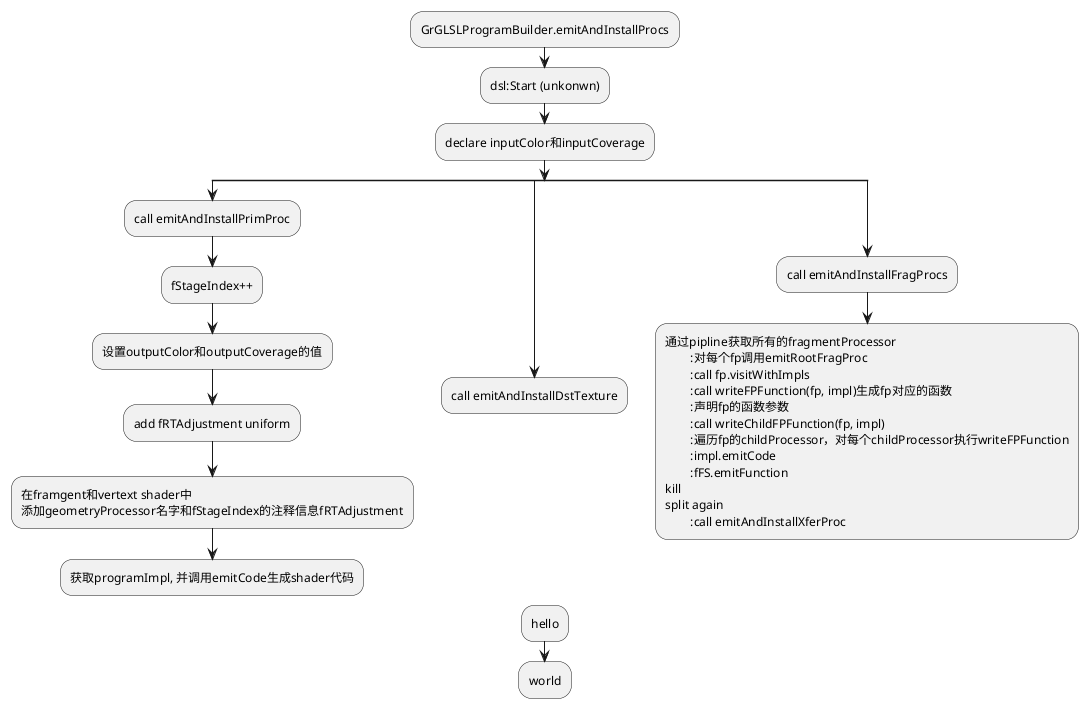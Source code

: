 @startuml emitAndInstallProcs
:GrGLSLProgramBuilder.emitAndInstallProcs;
:dsl:Start (unkonwn);
:declare inputColor和inputCoverage;
split
	:call emitAndInstallPrimProc;
	:fStageIndex++;
	:设置outputColor和outputCoverage的值;
	:add fRTAdjustment uniform;
	:在framgent和vertext shader中
	添加geometryProcessor名字和fStageIndex的注释信息fRTAdjustment;
	:获取programImpl, 并调用emitCode生成shader代码;
kill
split again
	:call emitAndInstallDstTexture;
kill
split again
	:call emitAndInstallFragProcs;
	:通过pipline获取所有的fragmentProcessor
	:对每个fp调用emitRootFragProc
	:call fp.visitWithImpls
	:call writeFPFunction(fp, impl)生成fp对应的函数
	:声明fp的函数参数
	:call writeChildFPFunction(fp, impl)
	:遍历fp的childProcessor，对每个childProcessor执行writeFPFunction
	:impl.emitCode
	:fFS.emitFunction
kill
split again
	:call emitAndInstallXferProc;
kill
end split
:hello;
:world;
@enduml
